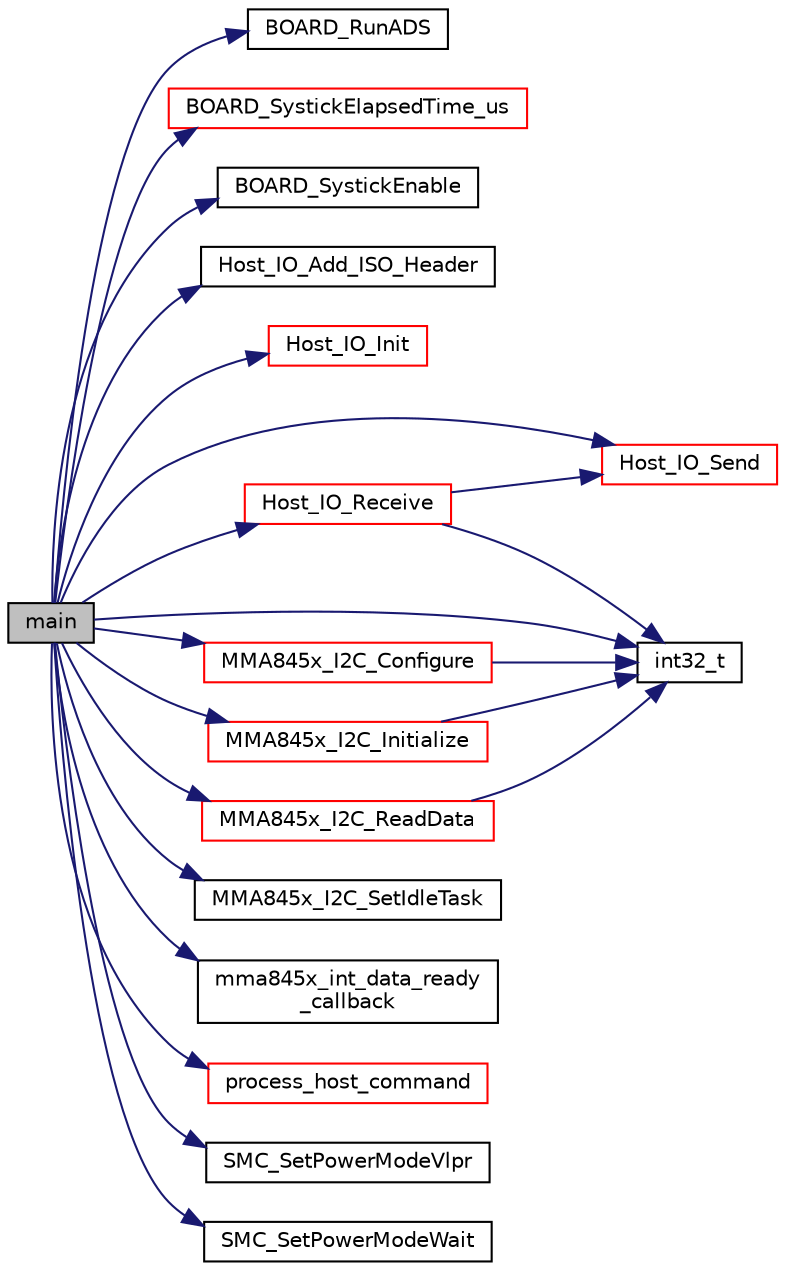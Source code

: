 digraph "main"
{
  edge [fontname="Helvetica",fontsize="10",labelfontname="Helvetica",labelfontsize="10"];
  node [fontname="Helvetica",fontsize="10",shape=record];
  rankdir="LR";
  Node0 [label="main",height=0.2,width=0.4,color="black", fillcolor="grey75", style="filled", fontcolor="black"];
  Node0 -> Node1 [color="midnightblue",fontsize="10",style="solid",fontname="Helvetica"];
  Node1 [label="BOARD_RunADS",height=0.2,width=0.4,color="black", fillcolor="white", style="filled",URL="$lpc_2auto__detection__service_8c.html#a95285f14f6707e326e523c82d926c900",tooltip="The function to register Application Name and initialte ADS. "];
  Node0 -> Node2 [color="midnightblue",fontsize="10",style="solid",fontname="Helvetica"];
  Node2 [label="BOARD_SystickElapsedTime_us",height=0.2,width=0.4,color="red", fillcolor="white", style="filled",URL="$systick__utils_8c.html#a85a32737b730fbb713ec910e1ad17c74",tooltip="Function to compute the Elapsed Time. "];
  Node0 -> Node6 [color="midnightblue",fontsize="10",style="solid",fontname="Helvetica"];
  Node6 [label="BOARD_SystickEnable",height=0.2,width=0.4,color="black", fillcolor="white", style="filled",URL="$systick__utils_8c.html#ad43629969994e92bd3620e630bda24c8",tooltip="Function to enable systicks framework. "];
  Node0 -> Node7 [color="midnightblue",fontsize="10",style="solid",fontname="Helvetica"];
  Node7 [label="Host_IO_Add_ISO_Header",height=0.2,width=0.4,color="black", fillcolor="white", style="filled",URL="$host__io__uart_8c.html#a68a2c033a0f6f967149dca76897f5c8a"];
  Node0 -> Node8 [color="midnightblue",fontsize="10",style="solid",fontname="Helvetica"];
  Node8 [label="Host_IO_Init",height=0.2,width=0.4,color="red", fillcolor="white", style="filled",URL="$host__io__uart_8c.html#ab4b858422bbaae71aff2ab540ae0e2b1"];
  Node0 -> Node12 [color="midnightblue",fontsize="10",style="solid",fontname="Helvetica"];
  Node12 [label="Host_IO_Receive",height=0.2,width=0.4,color="red", fillcolor="white", style="filled",URL="$host__io__uart_8c.html#a3924d21a0703878695ebdb68f720fff9"];
  Node12 -> Node4 [color="midnightblue",fontsize="10",style="solid",fontname="Helvetica"];
  Node4 [label="int32_t",height=0.2,width=0.4,color="black", fillcolor="white", style="filled",URL="$data__format__service_8h.html#a5d7069350a7d7e65686c77a8038f462f",tooltip="The interface function to append the data on the formated stream. "];
  Node12 -> Node23 [color="midnightblue",fontsize="10",style="solid",fontname="Helvetica"];
  Node23 [label="Host_IO_Send",height=0.2,width=0.4,color="red", fillcolor="white", style="filled",URL="$host__io__uart_8c.html#a719ad6da4502e713f1573b5353af9617"];
  Node0 -> Node23 [color="midnightblue",fontsize="10",style="solid",fontname="Helvetica"];
  Node0 -> Node4 [color="midnightblue",fontsize="10",style="solid",fontname="Helvetica"];
  Node0 -> Node27 [color="midnightblue",fontsize="10",style="solid",fontname="Helvetica"];
  Node27 [label="MMA845x_I2C_Configure",height=0.2,width=0.4,color="red", fillcolor="white", style="filled",URL="$mma845x__drv_8c.html#a6c537b63c09b23480c1a3d6ef6e29fef",tooltip="The interface function to configure he sensor. "];
  Node27 -> Node4 [color="midnightblue",fontsize="10",style="solid",fontname="Helvetica"];
  Node0 -> Node30 [color="midnightblue",fontsize="10",style="solid",fontname="Helvetica"];
  Node30 [label="MMA845x_I2C_Initialize",height=0.2,width=0.4,color="red", fillcolor="white", style="filled",URL="$mma845x__drv_8c.html#ab20ae3194496799d223410bf45bc210b",tooltip="The interface function to initialize the sensor. "];
  Node30 -> Node4 [color="midnightblue",fontsize="10",style="solid",fontname="Helvetica"];
  Node0 -> Node31 [color="midnightblue",fontsize="10",style="solid",fontname="Helvetica"];
  Node31 [label="MMA845x_I2C_ReadData",height=0.2,width=0.4,color="red", fillcolor="white", style="filled",URL="$mma845x__drv_8c.html#ae4cb15ca5ef625fef48a25d9a34ad1f6",tooltip="The interface function to read the sensor data. "];
  Node31 -> Node4 [color="midnightblue",fontsize="10",style="solid",fontname="Helvetica"];
  Node0 -> Node33 [color="midnightblue",fontsize="10",style="solid",fontname="Helvetica"];
  Node33 [label="MMA845x_I2C_SetIdleTask",height=0.2,width=0.4,color="black", fillcolor="white", style="filled",URL="$mma845x__drv_8c.html#a207bed14f1e05bb58551474557c29894",tooltip=": The interface function to set the I2C Idle Task. "];
  Node0 -> Node34 [color="midnightblue",fontsize="10",style="solid",fontname="Helvetica"];
  Node34 [label="mma845x_int_data_ready\l_callback",height=0.2,width=0.4,color="black", fillcolor="white", style="filled",URL="$mma845x__demo_8c.html#a19fe2ad136681bb4e85844479a05a237"];
  Node0 -> Node35 [color="midnightblue",fontsize="10",style="solid",fontname="Helvetica"];
  Node35 [label="process_host_command",height=0.2,width=0.4,color="red", fillcolor="white", style="filled",URL="$mma845x__demo_8c.html#a0076d28c9a17cd6908c7b3b0f5c6006c"];
  Node0 -> Node36 [color="midnightblue",fontsize="10",style="solid",fontname="Helvetica"];
  Node36 [label="SMC_SetPowerModeVlpr",height=0.2,width=0.4,color="black", fillcolor="white", style="filled",URL="$lpc54114_8c.html#a82cb114bb9a5ea2f235a0216709d70f8",tooltip="Configures the system to VLPR power mode. API name used from Kinetis family to maintain compatibility..."];
  Node0 -> Node37 [color="midnightblue",fontsize="10",style="solid",fontname="Helvetica"];
  Node37 [label="SMC_SetPowerModeWait",height=0.2,width=0.4,color="black", fillcolor="white", style="filled",URL="$lpc54114_8c.html#a5423cac017d1d1a8ac8bba8e91e80e29",tooltip="Configures the system to WAIT power mode. API name used from Kinetis family to maintain compatibility..."];
}
